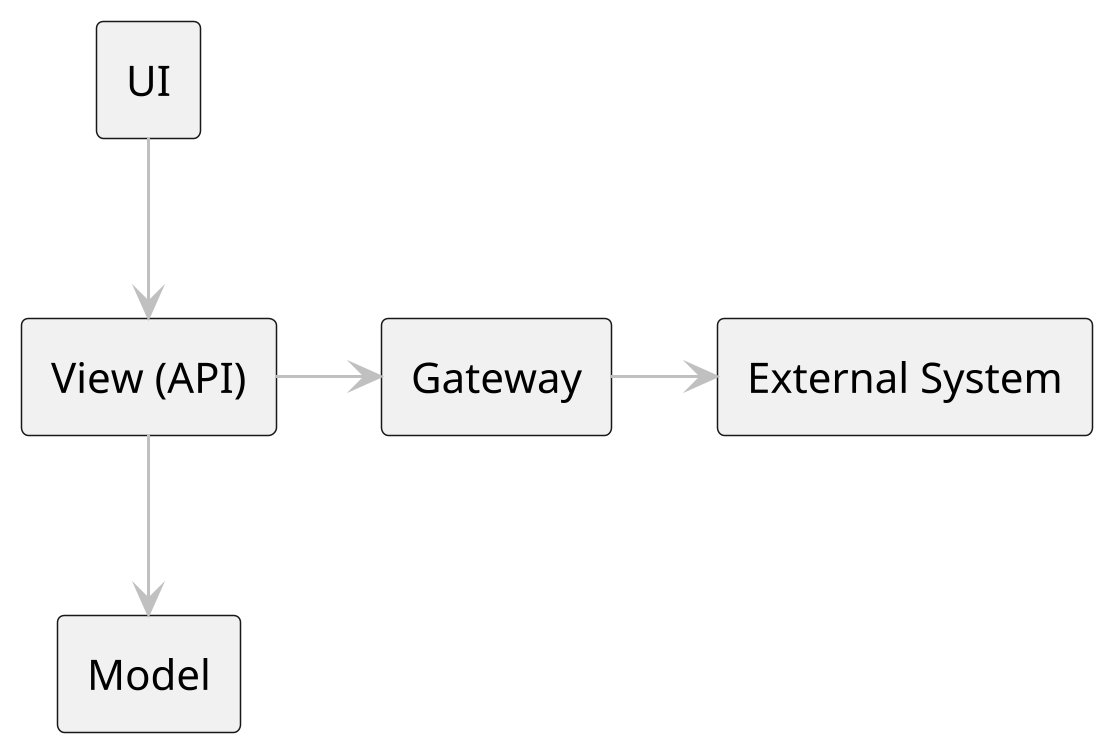 @startuml
top to bottom direction
skinparam backgroundcolor transparent

scale 3

rectangle UI

rectangle "View (API)"
rectangle Model
rectangle Gateway
rectangle "External System"

UI -[#silver]-> "View (API)"
"View (API)" -[#silver]-> Model
"View (API)" -[#silver]> Gateway
Gateway -[#silver]> "External System"

@enduml
